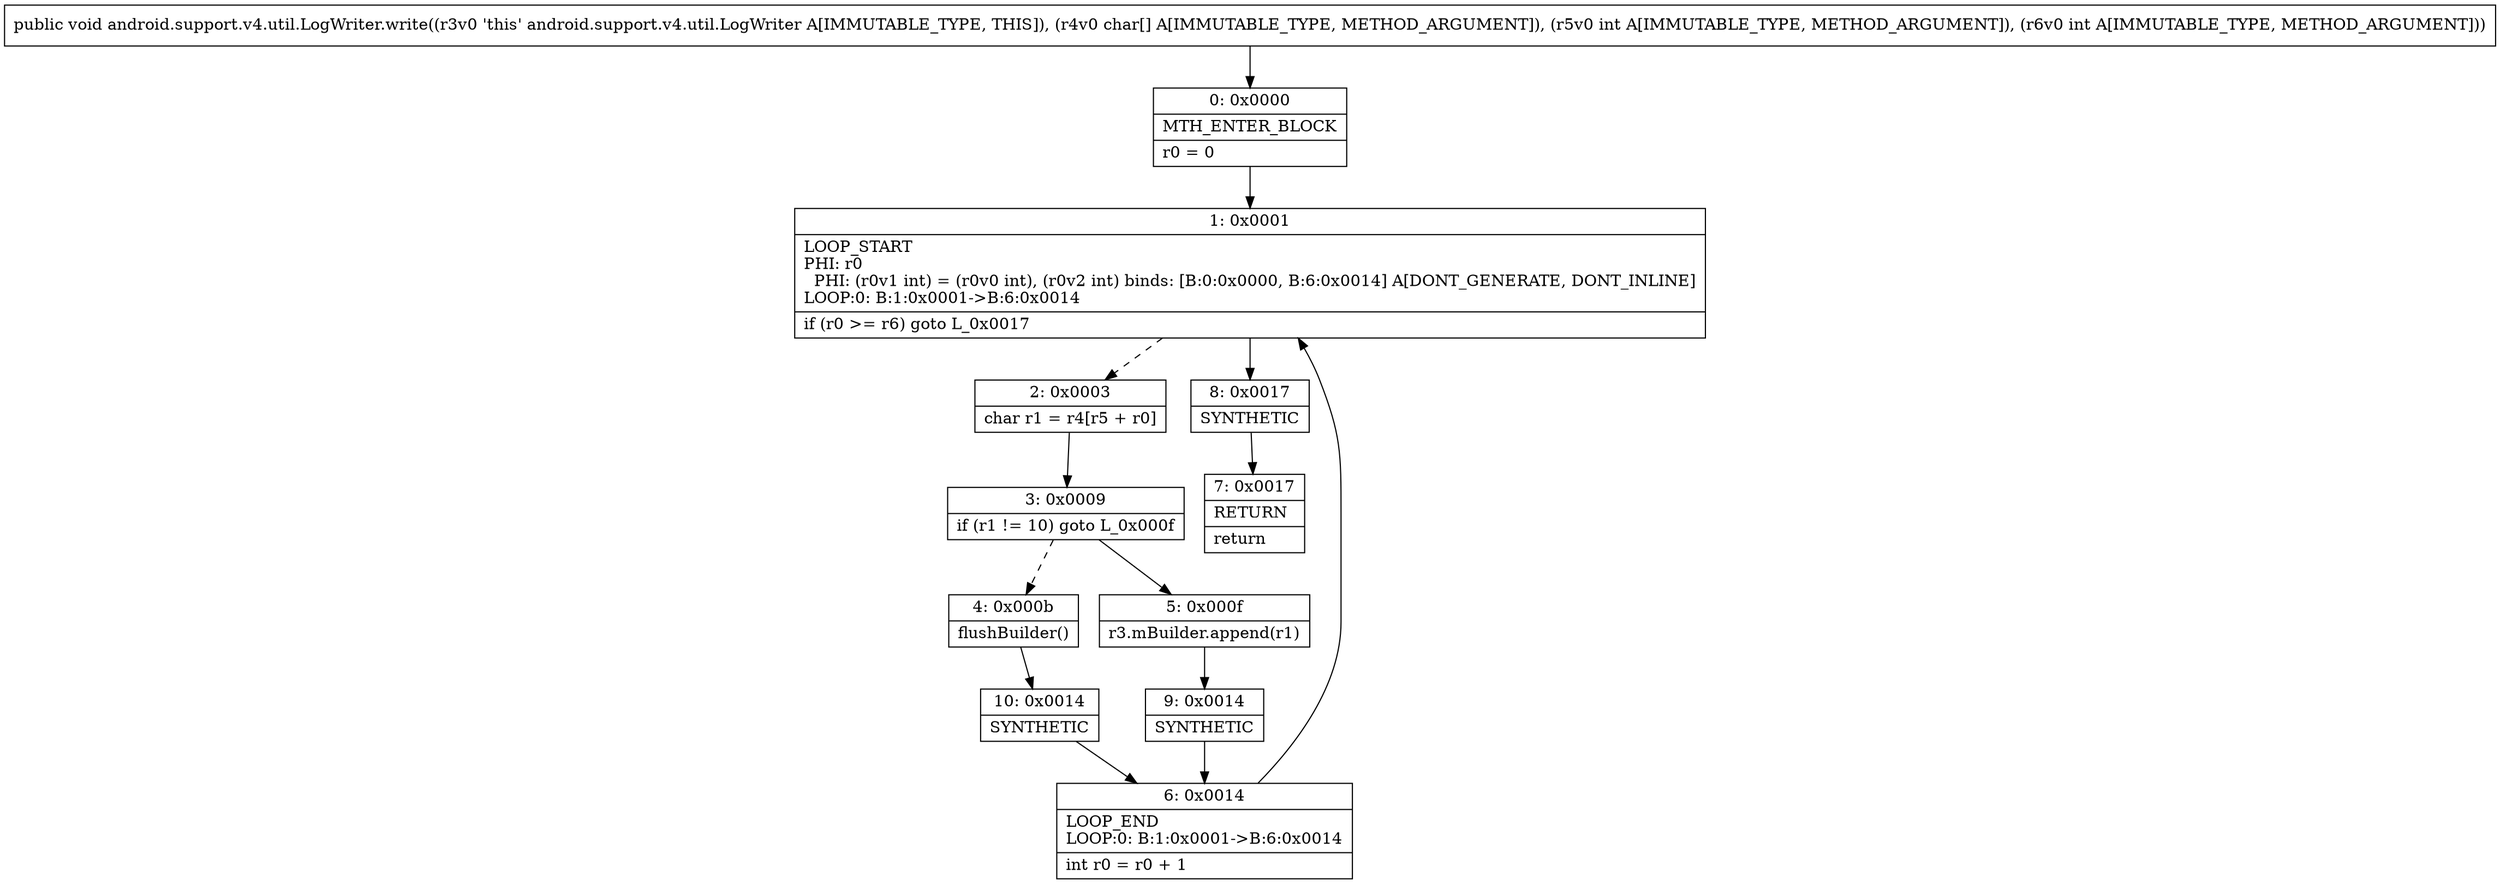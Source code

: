 digraph "CFG forandroid.support.v4.util.LogWriter.write([CII)V" {
Node_0 [shape=record,label="{0\:\ 0x0000|MTH_ENTER_BLOCK\l|r0 = 0\l}"];
Node_1 [shape=record,label="{1\:\ 0x0001|LOOP_START\lPHI: r0 \l  PHI: (r0v1 int) = (r0v0 int), (r0v2 int) binds: [B:0:0x0000, B:6:0x0014] A[DONT_GENERATE, DONT_INLINE]\lLOOP:0: B:1:0x0001\-\>B:6:0x0014\l|if (r0 \>= r6) goto L_0x0017\l}"];
Node_2 [shape=record,label="{2\:\ 0x0003|char r1 = r4[r5 + r0]\l}"];
Node_3 [shape=record,label="{3\:\ 0x0009|if (r1 != 10) goto L_0x000f\l}"];
Node_4 [shape=record,label="{4\:\ 0x000b|flushBuilder()\l}"];
Node_5 [shape=record,label="{5\:\ 0x000f|r3.mBuilder.append(r1)\l}"];
Node_6 [shape=record,label="{6\:\ 0x0014|LOOP_END\lLOOP:0: B:1:0x0001\-\>B:6:0x0014\l|int r0 = r0 + 1\l}"];
Node_7 [shape=record,label="{7\:\ 0x0017|RETURN\l|return\l}"];
Node_8 [shape=record,label="{8\:\ 0x0017|SYNTHETIC\l}"];
Node_9 [shape=record,label="{9\:\ 0x0014|SYNTHETIC\l}"];
Node_10 [shape=record,label="{10\:\ 0x0014|SYNTHETIC\l}"];
MethodNode[shape=record,label="{public void android.support.v4.util.LogWriter.write((r3v0 'this' android.support.v4.util.LogWriter A[IMMUTABLE_TYPE, THIS]), (r4v0 char[] A[IMMUTABLE_TYPE, METHOD_ARGUMENT]), (r5v0 int A[IMMUTABLE_TYPE, METHOD_ARGUMENT]), (r6v0 int A[IMMUTABLE_TYPE, METHOD_ARGUMENT])) }"];
MethodNode -> Node_0;
Node_0 -> Node_1;
Node_1 -> Node_2[style=dashed];
Node_1 -> Node_8;
Node_2 -> Node_3;
Node_3 -> Node_4[style=dashed];
Node_3 -> Node_5;
Node_4 -> Node_10;
Node_5 -> Node_9;
Node_6 -> Node_1;
Node_8 -> Node_7;
Node_9 -> Node_6;
Node_10 -> Node_6;
}

